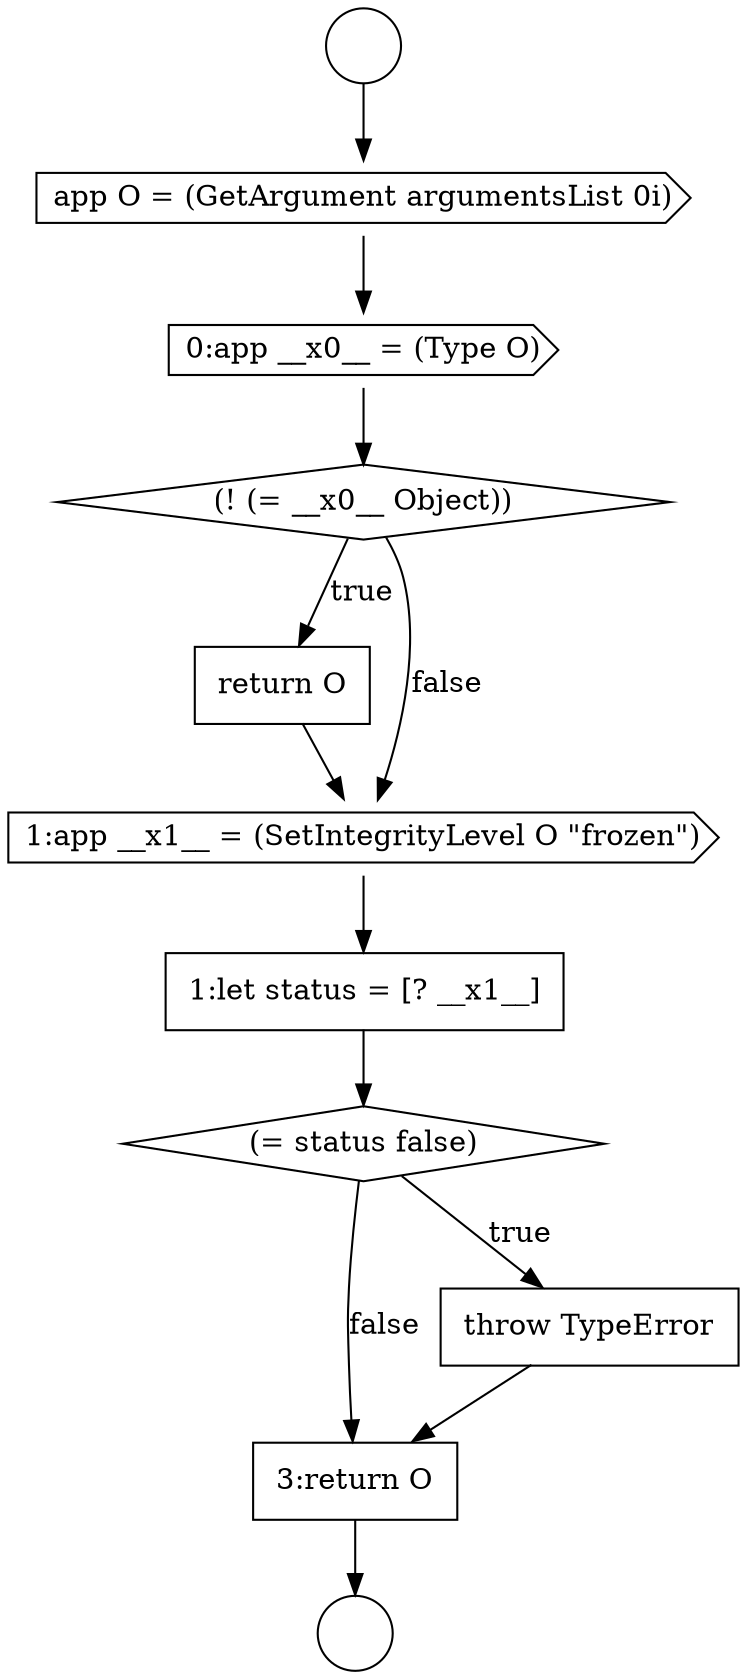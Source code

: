 digraph {
  node11581 [shape=cds, label=<<font color="black">0:app __x0__ = (Type O)</font>> color="black" fillcolor="white" style=filled]
  node11588 [shape=none, margin=0, label=<<font color="black">
    <table border="0" cellborder="1" cellspacing="0" cellpadding="10">
      <tr><td align="left">3:return O</td></tr>
    </table>
  </font>> color="black" fillcolor="white" style=filled]
  node11578 [shape=circle label=" " color="black" fillcolor="white" style=filled]
  node11586 [shape=diamond, label=<<font color="black">(= status false)</font>> color="black" fillcolor="white" style=filled]
  node11583 [shape=none, margin=0, label=<<font color="black">
    <table border="0" cellborder="1" cellspacing="0" cellpadding="10">
      <tr><td align="left">return O</td></tr>
    </table>
  </font>> color="black" fillcolor="white" style=filled]
  node11579 [shape=circle label=" " color="black" fillcolor="white" style=filled]
  node11580 [shape=cds, label=<<font color="black">app O = (GetArgument argumentsList 0i)</font>> color="black" fillcolor="white" style=filled]
  node11582 [shape=diamond, label=<<font color="black">(! (= __x0__ Object))</font>> color="black" fillcolor="white" style=filled]
  node11587 [shape=none, margin=0, label=<<font color="black">
    <table border="0" cellborder="1" cellspacing="0" cellpadding="10">
      <tr><td align="left">throw TypeError</td></tr>
    </table>
  </font>> color="black" fillcolor="white" style=filled]
  node11584 [shape=cds, label=<<font color="black">1:app __x1__ = (SetIntegrityLevel O &quot;frozen&quot;)</font>> color="black" fillcolor="white" style=filled]
  node11585 [shape=none, margin=0, label=<<font color="black">
    <table border="0" cellborder="1" cellspacing="0" cellpadding="10">
      <tr><td align="left">1:let status = [? __x1__]</td></tr>
    </table>
  </font>> color="black" fillcolor="white" style=filled]
  node11587 -> node11588 [ color="black"]
  node11578 -> node11580 [ color="black"]
  node11581 -> node11582 [ color="black"]
  node11580 -> node11581 [ color="black"]
  node11582 -> node11583 [label=<<font color="black">true</font>> color="black"]
  node11582 -> node11584 [label=<<font color="black">false</font>> color="black"]
  node11583 -> node11584 [ color="black"]
  node11586 -> node11587 [label=<<font color="black">true</font>> color="black"]
  node11586 -> node11588 [label=<<font color="black">false</font>> color="black"]
  node11584 -> node11585 [ color="black"]
  node11585 -> node11586 [ color="black"]
  node11588 -> node11579 [ color="black"]
}
